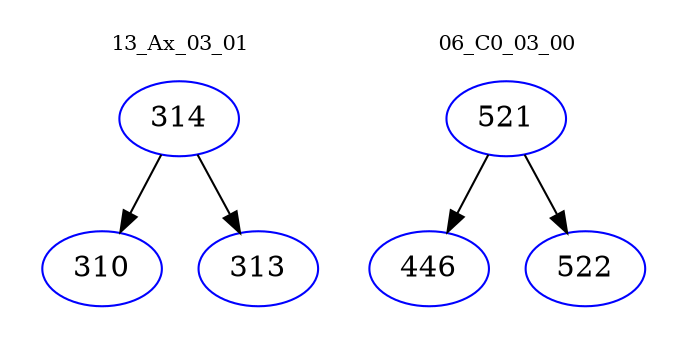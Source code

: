 digraph{
subgraph cluster_0 {
color = white
label = "13_Ax_03_01";
fontsize=10;
T0_314 [label="314", color="blue"]
T0_314 -> T0_310 [color="black"]
T0_310 [label="310", color="blue"]
T0_314 -> T0_313 [color="black"]
T0_313 [label="313", color="blue"]
}
subgraph cluster_1 {
color = white
label = "06_C0_03_00";
fontsize=10;
T1_521 [label="521", color="blue"]
T1_521 -> T1_446 [color="black"]
T1_446 [label="446", color="blue"]
T1_521 -> T1_522 [color="black"]
T1_522 [label="522", color="blue"]
}
}
